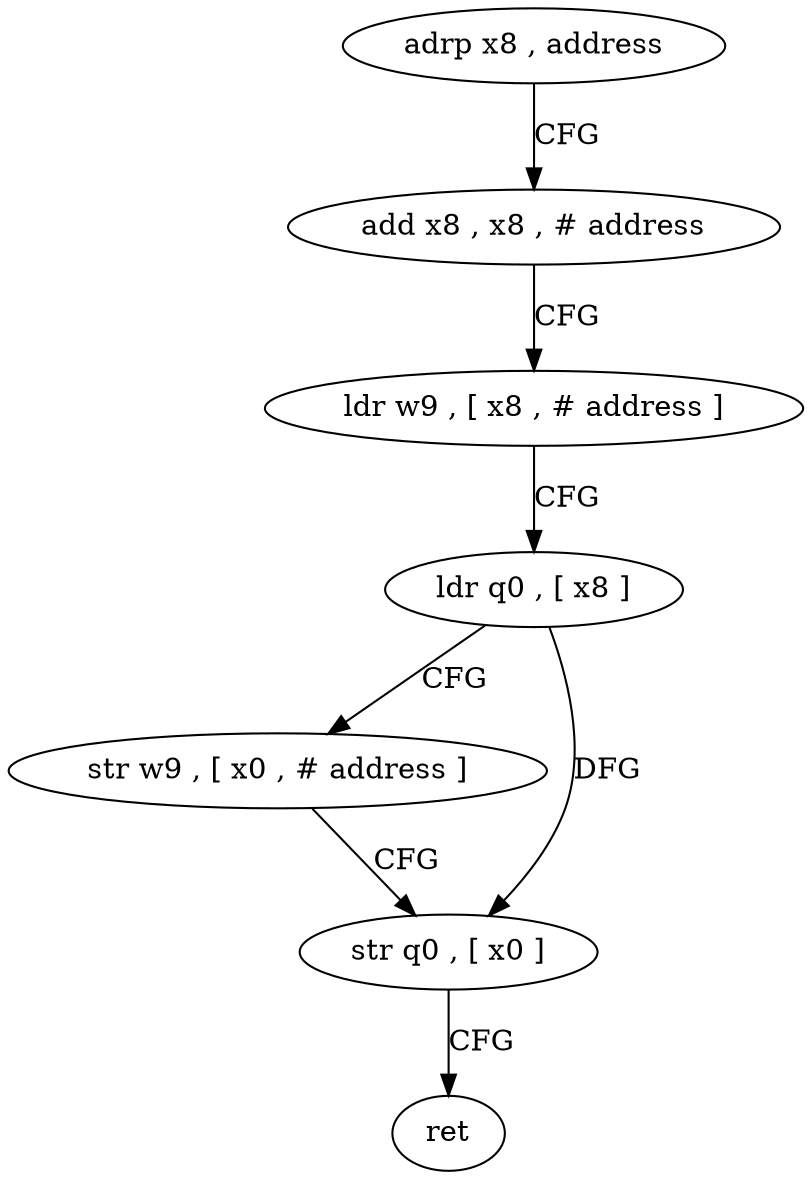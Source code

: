 digraph "func" {
"4220460" [label = "adrp x8 , address" ]
"4220464" [label = "add x8 , x8 , # address" ]
"4220468" [label = "ldr w9 , [ x8 , # address ]" ]
"4220472" [label = "ldr q0 , [ x8 ]" ]
"4220476" [label = "str w9 , [ x0 , # address ]" ]
"4220480" [label = "str q0 , [ x0 ]" ]
"4220484" [label = "ret" ]
"4220460" -> "4220464" [ label = "CFG" ]
"4220464" -> "4220468" [ label = "CFG" ]
"4220468" -> "4220472" [ label = "CFG" ]
"4220472" -> "4220476" [ label = "CFG" ]
"4220472" -> "4220480" [ label = "DFG" ]
"4220476" -> "4220480" [ label = "CFG" ]
"4220480" -> "4220484" [ label = "CFG" ]
}
